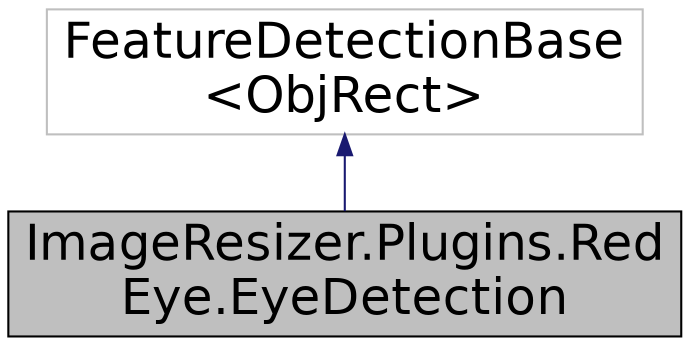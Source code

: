 digraph "ImageResizer.Plugins.RedEye.EyeDetection"
{
  edge [fontname="Helvetica",fontsize="24",labelfontname="Helvetica",labelfontsize="24"];
  node [fontname="Helvetica",fontsize="24",shape=record];
  Node1 [label="ImageResizer.Plugins.Red\lEye.EyeDetection",height=0.2,width=0.4,color="black", fillcolor="grey75", style="filled" fontcolor="black"];
  Node2 -> Node1 [dir="back",color="midnightblue",fontsize="24",style="solid",fontname="Helvetica"];
  Node2 [label="FeatureDetectionBase\l\<ObjRect\>",height=0.2,width=0.4,color="grey75", fillcolor="white", style="filled"];
}
